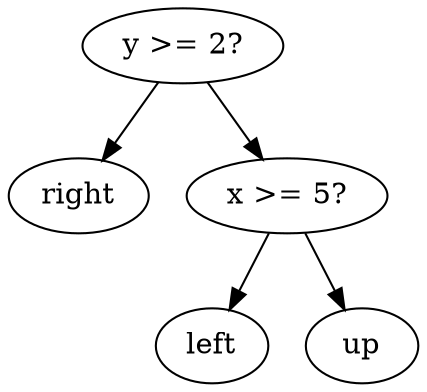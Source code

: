 digraph tree {
    "0x0" [label="y >= 2?"];
    "0x1" [label="right"];
    "0x2" [label="x >= 5?"];
    "0x3" [label="left"];
    "0x4" [label="up"];
    "0x0" -> "0x1";
    "0x0" -> "0x2";
    "0x2" -> "0x3";
    "0x2" -> "0x4";
}
